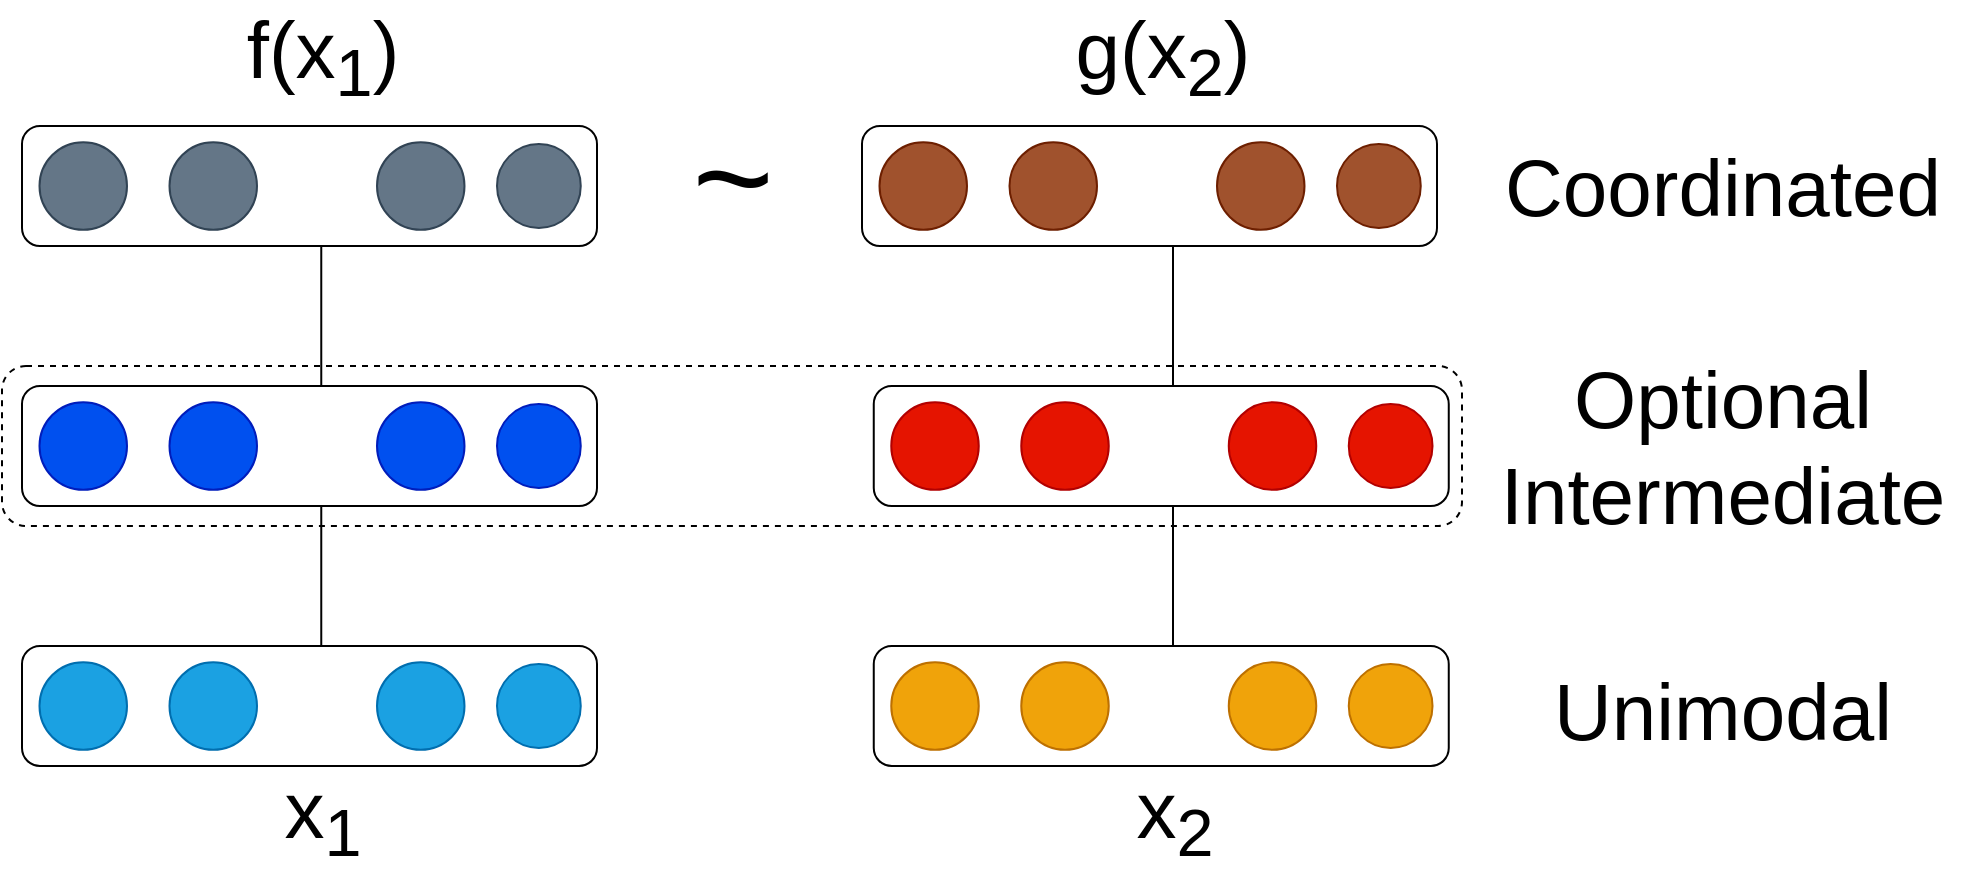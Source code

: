 <mxfile version="13.6.10" type="device"><diagram id="prtHgNgQTEPvFCAcTncT" name="Page-1"><mxGraphModel dx="1185" dy="2341.5" grid="1" gridSize="10" guides="1" tooltips="1" connect="1" arrows="0" fold="1" page="1" pageScale="1.5" pageWidth="827" pageHeight="1169" math="1" shadow="0"><root><mxCell id="0"/><mxCell id="1" parent="0"/><mxCell id="TjanTtP_xBQP6yGw44zn-1" value="" style="rounded=1;whiteSpace=wrap;html=1;fillColor=none;" vertex="1" parent="1"><mxGeometry x="240" y="40" width="287.5" height="60" as="geometry"/></mxCell><mxCell id="TjanTtP_xBQP6yGw44zn-4" value="" style="ellipse;whiteSpace=wrap;html=1;aspect=fixed;fillColor=#647687;strokeColor=#314354;fontColor=#ffffff;" vertex="1" parent="1"><mxGeometry x="248.75" y="48.13" width="43.75" height="43.75" as="geometry"/></mxCell><mxCell id="TjanTtP_xBQP6yGw44zn-17" value="" style="shape=image;html=1;verticalAlign=top;verticalLabelPosition=bottom;labelBackgroundColor=#ffffff;imageAspect=0;aspect=fixed;image=https://cdn2.iconfinder.com/data/icons/pinpoint-interface/48/dots-128.png;fillColor=#FF0000;" vertex="1" parent="1"><mxGeometry x="372.5" y="52.88" width="34.25" height="34.25" as="geometry"/></mxCell><mxCell id="TjanTtP_xBQP6yGw44zn-24" value="" style="ellipse;whiteSpace=wrap;html=1;aspect=fixed;fillColor=#647687;strokeColor=#314354;fontColor=#ffffff;" vertex="1" parent="1"><mxGeometry x="313.75" y="48.13" width="43.75" height="43.75" as="geometry"/></mxCell><mxCell id="TjanTtP_xBQP6yGw44zn-25" value="" style="ellipse;whiteSpace=wrap;html=1;aspect=fixed;fillColor=#647687;strokeColor=#314354;fontColor=#ffffff;" vertex="1" parent="1"><mxGeometry x="417.5" y="48.13" width="43.75" height="43.75" as="geometry"/></mxCell><mxCell id="TjanTtP_xBQP6yGw44zn-26" value="" style="ellipse;whiteSpace=wrap;html=1;aspect=fixed;fillColor=#647687;strokeColor=#314354;fontColor=#ffffff;" vertex="1" parent="1"><mxGeometry x="477.5" y="49.06" width="41.88" height="41.88" as="geometry"/></mxCell><mxCell id="TjanTtP_xBQP6yGw44zn-27" value="" style="rounded=1;whiteSpace=wrap;html=1;fillColor=none;dashed=1;" vertex="1" parent="1"><mxGeometry x="230" y="160" width="730" height="80" as="geometry"/></mxCell><mxCell id="TjanTtP_xBQP6yGw44zn-40" value="" style="rounded=1;whiteSpace=wrap;html=1;fillColor=none;" vertex="1" parent="1"><mxGeometry x="240" y="170" width="287.5" height="60" as="geometry"/></mxCell><mxCell id="TjanTtP_xBQP6yGw44zn-41" value="" style="ellipse;whiteSpace=wrap;html=1;aspect=fixed;fillColor=#0050ef;strokeColor=#001DBC;fontColor=#ffffff;" vertex="1" parent="1"><mxGeometry x="248.75" y="178.13" width="43.75" height="43.75" as="geometry"/></mxCell><mxCell id="TjanTtP_xBQP6yGw44zn-42" value="" style="shape=image;html=1;verticalAlign=top;verticalLabelPosition=bottom;labelBackgroundColor=#ffffff;imageAspect=0;aspect=fixed;image=https://cdn2.iconfinder.com/data/icons/pinpoint-interface/48/dots-128.png;fillColor=#FF0000;" vertex="1" parent="1"><mxGeometry x="372.5" y="182.88" width="34.25" height="34.25" as="geometry"/></mxCell><mxCell id="TjanTtP_xBQP6yGw44zn-43" value="" style="ellipse;whiteSpace=wrap;html=1;aspect=fixed;fillColor=#0050ef;strokeColor=#001DBC;fontColor=#ffffff;" vertex="1" parent="1"><mxGeometry x="313.75" y="178.13" width="43.75" height="43.75" as="geometry"/></mxCell><mxCell id="TjanTtP_xBQP6yGw44zn-44" value="" style="ellipse;whiteSpace=wrap;html=1;aspect=fixed;fillColor=#0050ef;strokeColor=#001DBC;fontColor=#ffffff;" vertex="1" parent="1"><mxGeometry x="417.5" y="178.13" width="43.75" height="43.75" as="geometry"/></mxCell><mxCell id="TjanTtP_xBQP6yGw44zn-45" value="" style="ellipse;whiteSpace=wrap;html=1;aspect=fixed;fillColor=#0050ef;strokeColor=#001DBC;fontColor=#ffffff;" vertex="1" parent="1"><mxGeometry x="477.5" y="179.06" width="41.88" height="41.88" as="geometry"/></mxCell><mxCell id="TjanTtP_xBQP6yGw44zn-46" value="" style="rounded=1;whiteSpace=wrap;html=1;fillColor=none;" vertex="1" parent="1"><mxGeometry x="665.88" y="170" width="287.5" height="60" as="geometry"/></mxCell><mxCell id="TjanTtP_xBQP6yGw44zn-47" value="" style="ellipse;whiteSpace=wrap;html=1;aspect=fixed;fillColor=#e51400;strokeColor=#B20000;fontColor=#ffffff;" vertex="1" parent="1"><mxGeometry x="674.63" y="178.13" width="43.75" height="43.75" as="geometry"/></mxCell><mxCell id="TjanTtP_xBQP6yGw44zn-48" value="" style="shape=image;html=1;verticalAlign=top;verticalLabelPosition=bottom;labelBackgroundColor=#ffffff;imageAspect=0;aspect=fixed;image=https://cdn2.iconfinder.com/data/icons/pinpoint-interface/48/dots-128.png;fillColor=#FF0000;" vertex="1" parent="1"><mxGeometry x="798.38" y="182.88" width="34.25" height="34.25" as="geometry"/></mxCell><mxCell id="TjanTtP_xBQP6yGw44zn-49" value="" style="ellipse;whiteSpace=wrap;html=1;aspect=fixed;fillColor=#e51400;strokeColor=#B20000;fontColor=#ffffff;" vertex="1" parent="1"><mxGeometry x="739.63" y="178.13" width="43.75" height="43.75" as="geometry"/></mxCell><mxCell id="TjanTtP_xBQP6yGw44zn-50" value="" style="ellipse;whiteSpace=wrap;html=1;aspect=fixed;fillColor=#e51400;strokeColor=#B20000;fontColor=#ffffff;" vertex="1" parent="1"><mxGeometry x="843.38" y="178.13" width="43.75" height="43.75" as="geometry"/></mxCell><mxCell id="TjanTtP_xBQP6yGw44zn-51" value="" style="ellipse;whiteSpace=wrap;html=1;aspect=fixed;fillColor=#e51400;strokeColor=#B20000;fontColor=#ffffff;" vertex="1" parent="1"><mxGeometry x="903.38" y="179.06" width="41.88" height="41.88" as="geometry"/></mxCell><mxCell id="TjanTtP_xBQP6yGw44zn-155" value="" style="rounded=1;whiteSpace=wrap;html=1;fillColor=none;" vertex="1" parent="1"><mxGeometry x="240" y="300" width="287.5" height="60" as="geometry"/></mxCell><mxCell id="TjanTtP_xBQP6yGw44zn-156" value="" style="ellipse;whiteSpace=wrap;html=1;aspect=fixed;fillColor=#1ba1e2;strokeColor=#006EAF;fontColor=#ffffff;" vertex="1" parent="1"><mxGeometry x="248.75" y="308.13" width="43.75" height="43.75" as="geometry"/></mxCell><mxCell id="TjanTtP_xBQP6yGw44zn-157" value="" style="shape=image;html=1;verticalAlign=top;verticalLabelPosition=bottom;labelBackgroundColor=#ffffff;imageAspect=0;aspect=fixed;image=https://cdn2.iconfinder.com/data/icons/pinpoint-interface/48/dots-128.png;fillColor=#FF0000;" vertex="1" parent="1"><mxGeometry x="372.5" y="312.88" width="34.25" height="34.25" as="geometry"/></mxCell><mxCell id="TjanTtP_xBQP6yGw44zn-158" value="" style="ellipse;whiteSpace=wrap;html=1;aspect=fixed;fillColor=#1ba1e2;strokeColor=#006EAF;fontColor=#ffffff;" vertex="1" parent="1"><mxGeometry x="313.75" y="308.13" width="43.75" height="43.75" as="geometry"/></mxCell><mxCell id="TjanTtP_xBQP6yGw44zn-159" value="" style="ellipse;whiteSpace=wrap;html=1;aspect=fixed;fillColor=#1ba1e2;strokeColor=#006EAF;fontColor=#ffffff;" vertex="1" parent="1"><mxGeometry x="417.5" y="308.13" width="43.75" height="43.75" as="geometry"/></mxCell><mxCell id="TjanTtP_xBQP6yGw44zn-160" value="" style="ellipse;whiteSpace=wrap;html=1;aspect=fixed;fillColor=#1ba1e2;strokeColor=#006EAF;fontColor=#ffffff;" vertex="1" parent="1"><mxGeometry x="477.5" y="309.06" width="41.88" height="41.88" as="geometry"/></mxCell><mxCell id="TjanTtP_xBQP6yGw44zn-161" value="" style="rounded=1;whiteSpace=wrap;html=1;fillColor=none;" vertex="1" parent="1"><mxGeometry x="665.88" y="300" width="287.5" height="60" as="geometry"/></mxCell><mxCell id="TjanTtP_xBQP6yGw44zn-162" value="" style="ellipse;whiteSpace=wrap;html=1;aspect=fixed;fillColor=#f0a30a;strokeColor=#BD7000;fontColor=#ffffff;" vertex="1" parent="1"><mxGeometry x="674.63" y="308.13" width="43.75" height="43.75" as="geometry"/></mxCell><mxCell id="TjanTtP_xBQP6yGw44zn-163" value="" style="shape=image;html=1;verticalAlign=top;verticalLabelPosition=bottom;labelBackgroundColor=#ffffff;imageAspect=0;aspect=fixed;image=https://cdn2.iconfinder.com/data/icons/pinpoint-interface/48/dots-128.png;fillColor=#FF0000;" vertex="1" parent="1"><mxGeometry x="798.38" y="312.88" width="34.25" height="34.25" as="geometry"/></mxCell><mxCell id="TjanTtP_xBQP6yGw44zn-164" value="" style="ellipse;whiteSpace=wrap;html=1;aspect=fixed;fillColor=#f0a30a;strokeColor=#BD7000;fontColor=#ffffff;" vertex="1" parent="1"><mxGeometry x="739.63" y="308.13" width="43.75" height="43.75" as="geometry"/></mxCell><mxCell id="TjanTtP_xBQP6yGw44zn-165" value="" style="ellipse;whiteSpace=wrap;html=1;aspect=fixed;fillColor=#f0a30a;strokeColor=#BD7000;fontColor=#ffffff;" vertex="1" parent="1"><mxGeometry x="843.38" y="308.13" width="43.75" height="43.75" as="geometry"/></mxCell><mxCell id="TjanTtP_xBQP6yGw44zn-166" value="" style="ellipse;whiteSpace=wrap;html=1;aspect=fixed;fillColor=#f0a30a;strokeColor=#BD7000;fontColor=#ffffff;" vertex="1" parent="1"><mxGeometry x="903.38" y="309.06" width="41.88" height="41.88" as="geometry"/></mxCell><mxCell id="TjanTtP_xBQP6yGw44zn-180" value="" style="line;strokeWidth=4;direction=south;html=1;perimeter=backbonePerimeter;points=[];outlineConnect=0;fillColor=none;strokeColor=none;" vertex="1" parent="1"><mxGeometry x="384.63" y="100" width="10" height="70" as="geometry"/></mxCell><mxCell id="TjanTtP_xBQP6yGw44zn-188" value="" style="line;strokeWidth=1;direction=south;html=1;fillColor=none;" vertex="1" parent="1"><mxGeometry x="384.63" y="100" width="10" height="70" as="geometry"/></mxCell><mxCell id="TjanTtP_xBQP6yGw44zn-190" value="" style="line;strokeWidth=1;direction=south;html=1;fillColor=none;" vertex="1" parent="1"><mxGeometry x="384.63" y="230.01" width="10" height="69.99" as="geometry"/></mxCell><mxCell id="TjanTtP_xBQP6yGw44zn-191" value="" style="line;strokeWidth=1;direction=south;html=1;fillColor=none;" vertex="1" parent="1"><mxGeometry x="810.51" y="230.01" width="10" height="69.99" as="geometry"/></mxCell><mxCell id="TjanTtP_xBQP6yGw44zn-198" value="&lt;font style=&quot;font-size: 40px&quot;&gt;f(x&lt;sub&gt;1&lt;/sub&gt;)&lt;/font&gt;" style="text;html=1;resizable=0;autosize=1;align=center;verticalAlign=middle;points=[];fillColor=none;strokeColor=none;rounded=0;" vertex="1" parent="1"><mxGeometry x="344.63" y="-10" width="90" height="30" as="geometry"/></mxCell><mxCell id="TjanTtP_xBQP6yGw44zn-200" value="&lt;font style=&quot;font-size: 40px&quot;&gt;x&lt;sub&gt;2&lt;/sub&gt;&lt;/font&gt;" style="text;html=1;resizable=0;autosize=1;align=center;verticalAlign=middle;points=[];fillColor=none;strokeColor=none;rounded=0;" vertex="1" parent="1"><mxGeometry x="790.51" y="370" width="50" height="30" as="geometry"/></mxCell><mxCell id="TjanTtP_xBQP6yGw44zn-201" value="&lt;font style=&quot;font-size: 40px&quot;&gt;x&lt;sub&gt;1&lt;/sub&gt;&lt;/font&gt;" style="text;html=1;resizable=0;autosize=1;align=center;verticalAlign=middle;points=[];fillColor=none;strokeColor=none;rounded=0;" vertex="1" parent="1"><mxGeometry x="364.63" y="370" width="50" height="30" as="geometry"/></mxCell><mxCell id="TjanTtP_xBQP6yGw44zn-202" value="&lt;font style=&quot;font-size: 40px&quot;&gt;Coordinated&lt;/font&gt;" style="text;html=1;resizable=0;autosize=1;align=center;verticalAlign=middle;points=[];fillColor=none;strokeColor=none;rounded=0;" vertex="1" parent="1"><mxGeometry x="975" y="55.0" width="230" height="30" as="geometry"/></mxCell><mxCell id="TjanTtP_xBQP6yGw44zn-203" value="&lt;div style=&quot;font-size: 40px&quot;&gt;&lt;font style=&quot;font-size: 40px&quot;&gt;Optional&lt;/font&gt;&lt;/div&gt;&lt;div style=&quot;font-size: 40px&quot;&gt;&lt;font style=&quot;font-size: 40px&quot;&gt;Intermediate&lt;/font&gt;&lt;/div&gt;" style="text;html=1;resizable=0;autosize=1;align=center;verticalAlign=middle;points=[];fillColor=none;strokeColor=none;rounded=0;" vertex="1" parent="1"><mxGeometry x="970" y="185" width="240" height="30" as="geometry"/></mxCell><mxCell id="TjanTtP_xBQP6yGw44zn-204" value="&lt;font style=&quot;font-size: 40px&quot;&gt;Unimodal&lt;/font&gt;" style="text;html=1;resizable=0;autosize=1;align=center;verticalAlign=middle;points=[];fillColor=none;strokeColor=none;rounded=0;" vertex="1" parent="1"><mxGeometry x="1000" y="317.13" width="180" height="30" as="geometry"/></mxCell><mxCell id="TjanTtP_xBQP6yGw44zn-224" value="" style="rounded=1;whiteSpace=wrap;html=1;fillColor=none;" vertex="1" parent="1"><mxGeometry x="660" y="40" width="287.5" height="60" as="geometry"/></mxCell><mxCell id="TjanTtP_xBQP6yGw44zn-225" value="" style="ellipse;whiteSpace=wrap;html=1;aspect=fixed;fillColor=#a0522d;strokeColor=#6D1F00;fontColor=#ffffff;" vertex="1" parent="1"><mxGeometry x="668.75" y="48.13" width="43.75" height="43.75" as="geometry"/></mxCell><mxCell id="TjanTtP_xBQP6yGw44zn-226" value="" style="shape=image;html=1;verticalAlign=top;verticalLabelPosition=bottom;labelBackgroundColor=#ffffff;imageAspect=0;aspect=fixed;image=https://cdn2.iconfinder.com/data/icons/pinpoint-interface/48/dots-128.png;fillColor=#FF0000;" vertex="1" parent="1"><mxGeometry x="792.5" y="52.88" width="34.25" height="34.25" as="geometry"/></mxCell><mxCell id="TjanTtP_xBQP6yGw44zn-227" value="" style="ellipse;whiteSpace=wrap;html=1;aspect=fixed;fillColor=#a0522d;strokeColor=#6D1F00;fontColor=#ffffff;" vertex="1" parent="1"><mxGeometry x="733.75" y="48.13" width="43.75" height="43.75" as="geometry"/></mxCell><mxCell id="TjanTtP_xBQP6yGw44zn-228" value="" style="ellipse;whiteSpace=wrap;html=1;aspect=fixed;fillColor=#a0522d;strokeColor=#6D1F00;fontColor=#ffffff;" vertex="1" parent="1"><mxGeometry x="837.5" y="48.13" width="43.75" height="43.75" as="geometry"/></mxCell><mxCell id="TjanTtP_xBQP6yGw44zn-229" value="" style="ellipse;whiteSpace=wrap;html=1;aspect=fixed;fillColor=#a0522d;strokeColor=#6D1F00;fontColor=#ffffff;" vertex="1" parent="1"><mxGeometry x="897.5" y="49.06" width="41.88" height="41.88" as="geometry"/></mxCell><mxCell id="TjanTtP_xBQP6yGw44zn-230" value="&lt;font style=&quot;font-size: 40px&quot;&gt;g(x&lt;sub&gt;2&lt;/sub&gt;)&lt;/font&gt;" style="text;html=1;resizable=0;autosize=1;align=center;verticalAlign=middle;points=[];fillColor=none;strokeColor=none;rounded=0;" vertex="1" parent="1"><mxGeometry x="759.63" y="-10" width="100" height="30" as="geometry"/></mxCell><mxCell id="TjanTtP_xBQP6yGw44zn-232" value="" style="line;strokeWidth=1;direction=south;html=1;fillColor=none;" vertex="1" parent="1"><mxGeometry x="810.51" y="100" width="10" height="70" as="geometry"/></mxCell><mxCell id="TjanTtP_xBQP6yGw44zn-233" value="&lt;font style=&quot;font-size: 70px&quot;&gt;~&lt;/font&gt;" style="text;html=1;resizable=0;autosize=1;align=center;verticalAlign=middle;points=[];fillColor=none;strokeColor=none;rounded=0;" vertex="1" parent="1"><mxGeometry x="565" y="40.0" width="60" height="50" as="geometry"/></mxCell></root></mxGraphModel></diagram></mxfile>